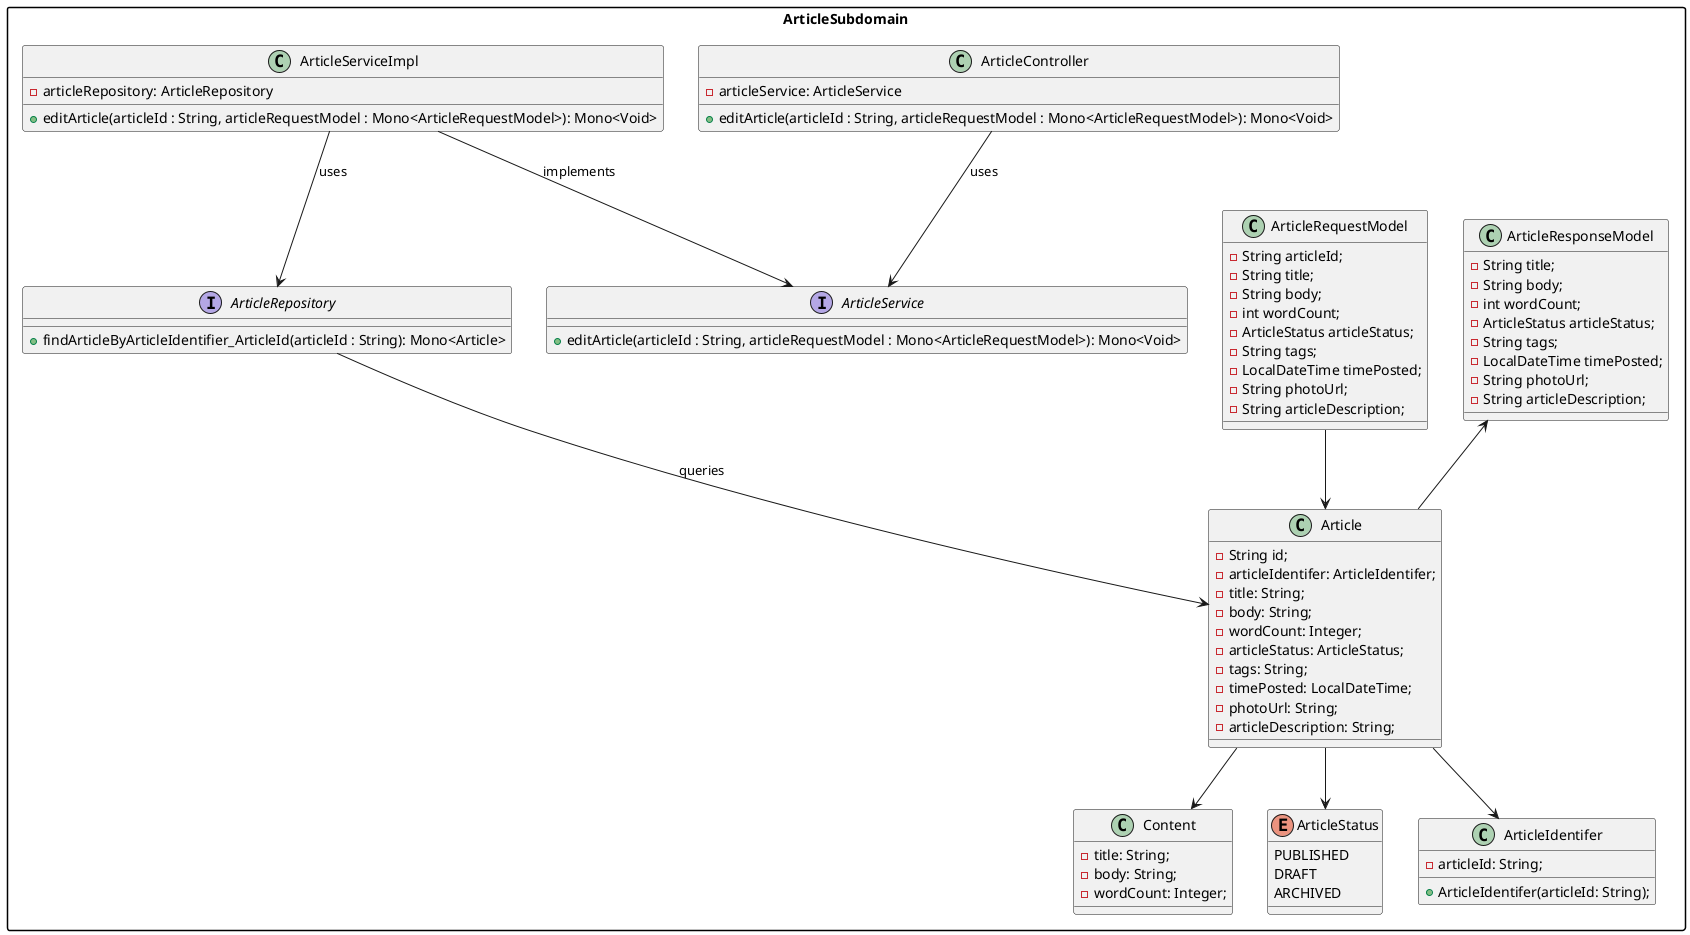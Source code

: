 @startuml editArticles
skinparam packageStyle rectangle

package "ArticleSubdomain" {

    class ArticleController {
        -articleService: ArticleService
       + editArticle(articleId : String, articleRequestModel : Mono<ArticleRequestModel>): Mono<Void>
    }

    class ArticleResponseModel {
        - String title;
        - String body;
        - int wordCount;
        - ArticleStatus articleStatus;
        - String tags;
        - LocalDateTime timePosted;
        - String photoUrl;
        - String articleDescription;
    }

    class ArticleRequestModel {
        - String articleId;
        - String title;
        - String body;
        - int wordCount;
        - ArticleStatus articleStatus;
        - String tags;
        - LocalDateTime timePosted;
        - String photoUrl;
        - String articleDescription;
    }

    interface ArticleService {
         + editArticle(articleId : String, articleRequestModel : Mono<ArticleRequestModel>): Mono<Void>
    }

    class ArticleServiceImpl {
        - articleRepository: ArticleRepository
        + editArticle(articleId : String, articleRequestModel : Mono<ArticleRequestModel>): Mono<Void>
    }

    interface ArticleRepository {
        + findArticleByArticleIdentifier_ArticleId(articleId : String): Mono<Article>
    }

    class Article {
        - String id;
        - articleIdentifer: ArticleIdentifer;
        - title: String;
        - body: String;
        - wordCount: Integer;
        - articleStatus: ArticleStatus;
        - tags: String;
        - timePosted: LocalDateTime;
        - photoUrl: String;
        - articleDescription: String;
    }

    class Content {
        - title: String;
        - body: String;
        - wordCount: Integer;
    }

    enum ArticleStatus {
        PUBLISHED
        DRAFT
        ARCHIVED
    }

    class ArticleIdentifer {
        - articleId: String;
        + ArticleIdentifer(articleId: String);
    }


    ArticleResponseModel <-- Article
    ArticleRequestModel --> Article
    ArticleController --> ArticleService : uses
    ArticleServiceImpl --> ArticleService : implements
    ArticleServiceImpl --> ArticleRepository : uses
    ArticleRepository --> Article : queries
    Article --> ArticleIdentifer
    Article --> Content
    Article --> ArticleStatus
}

@enduml
